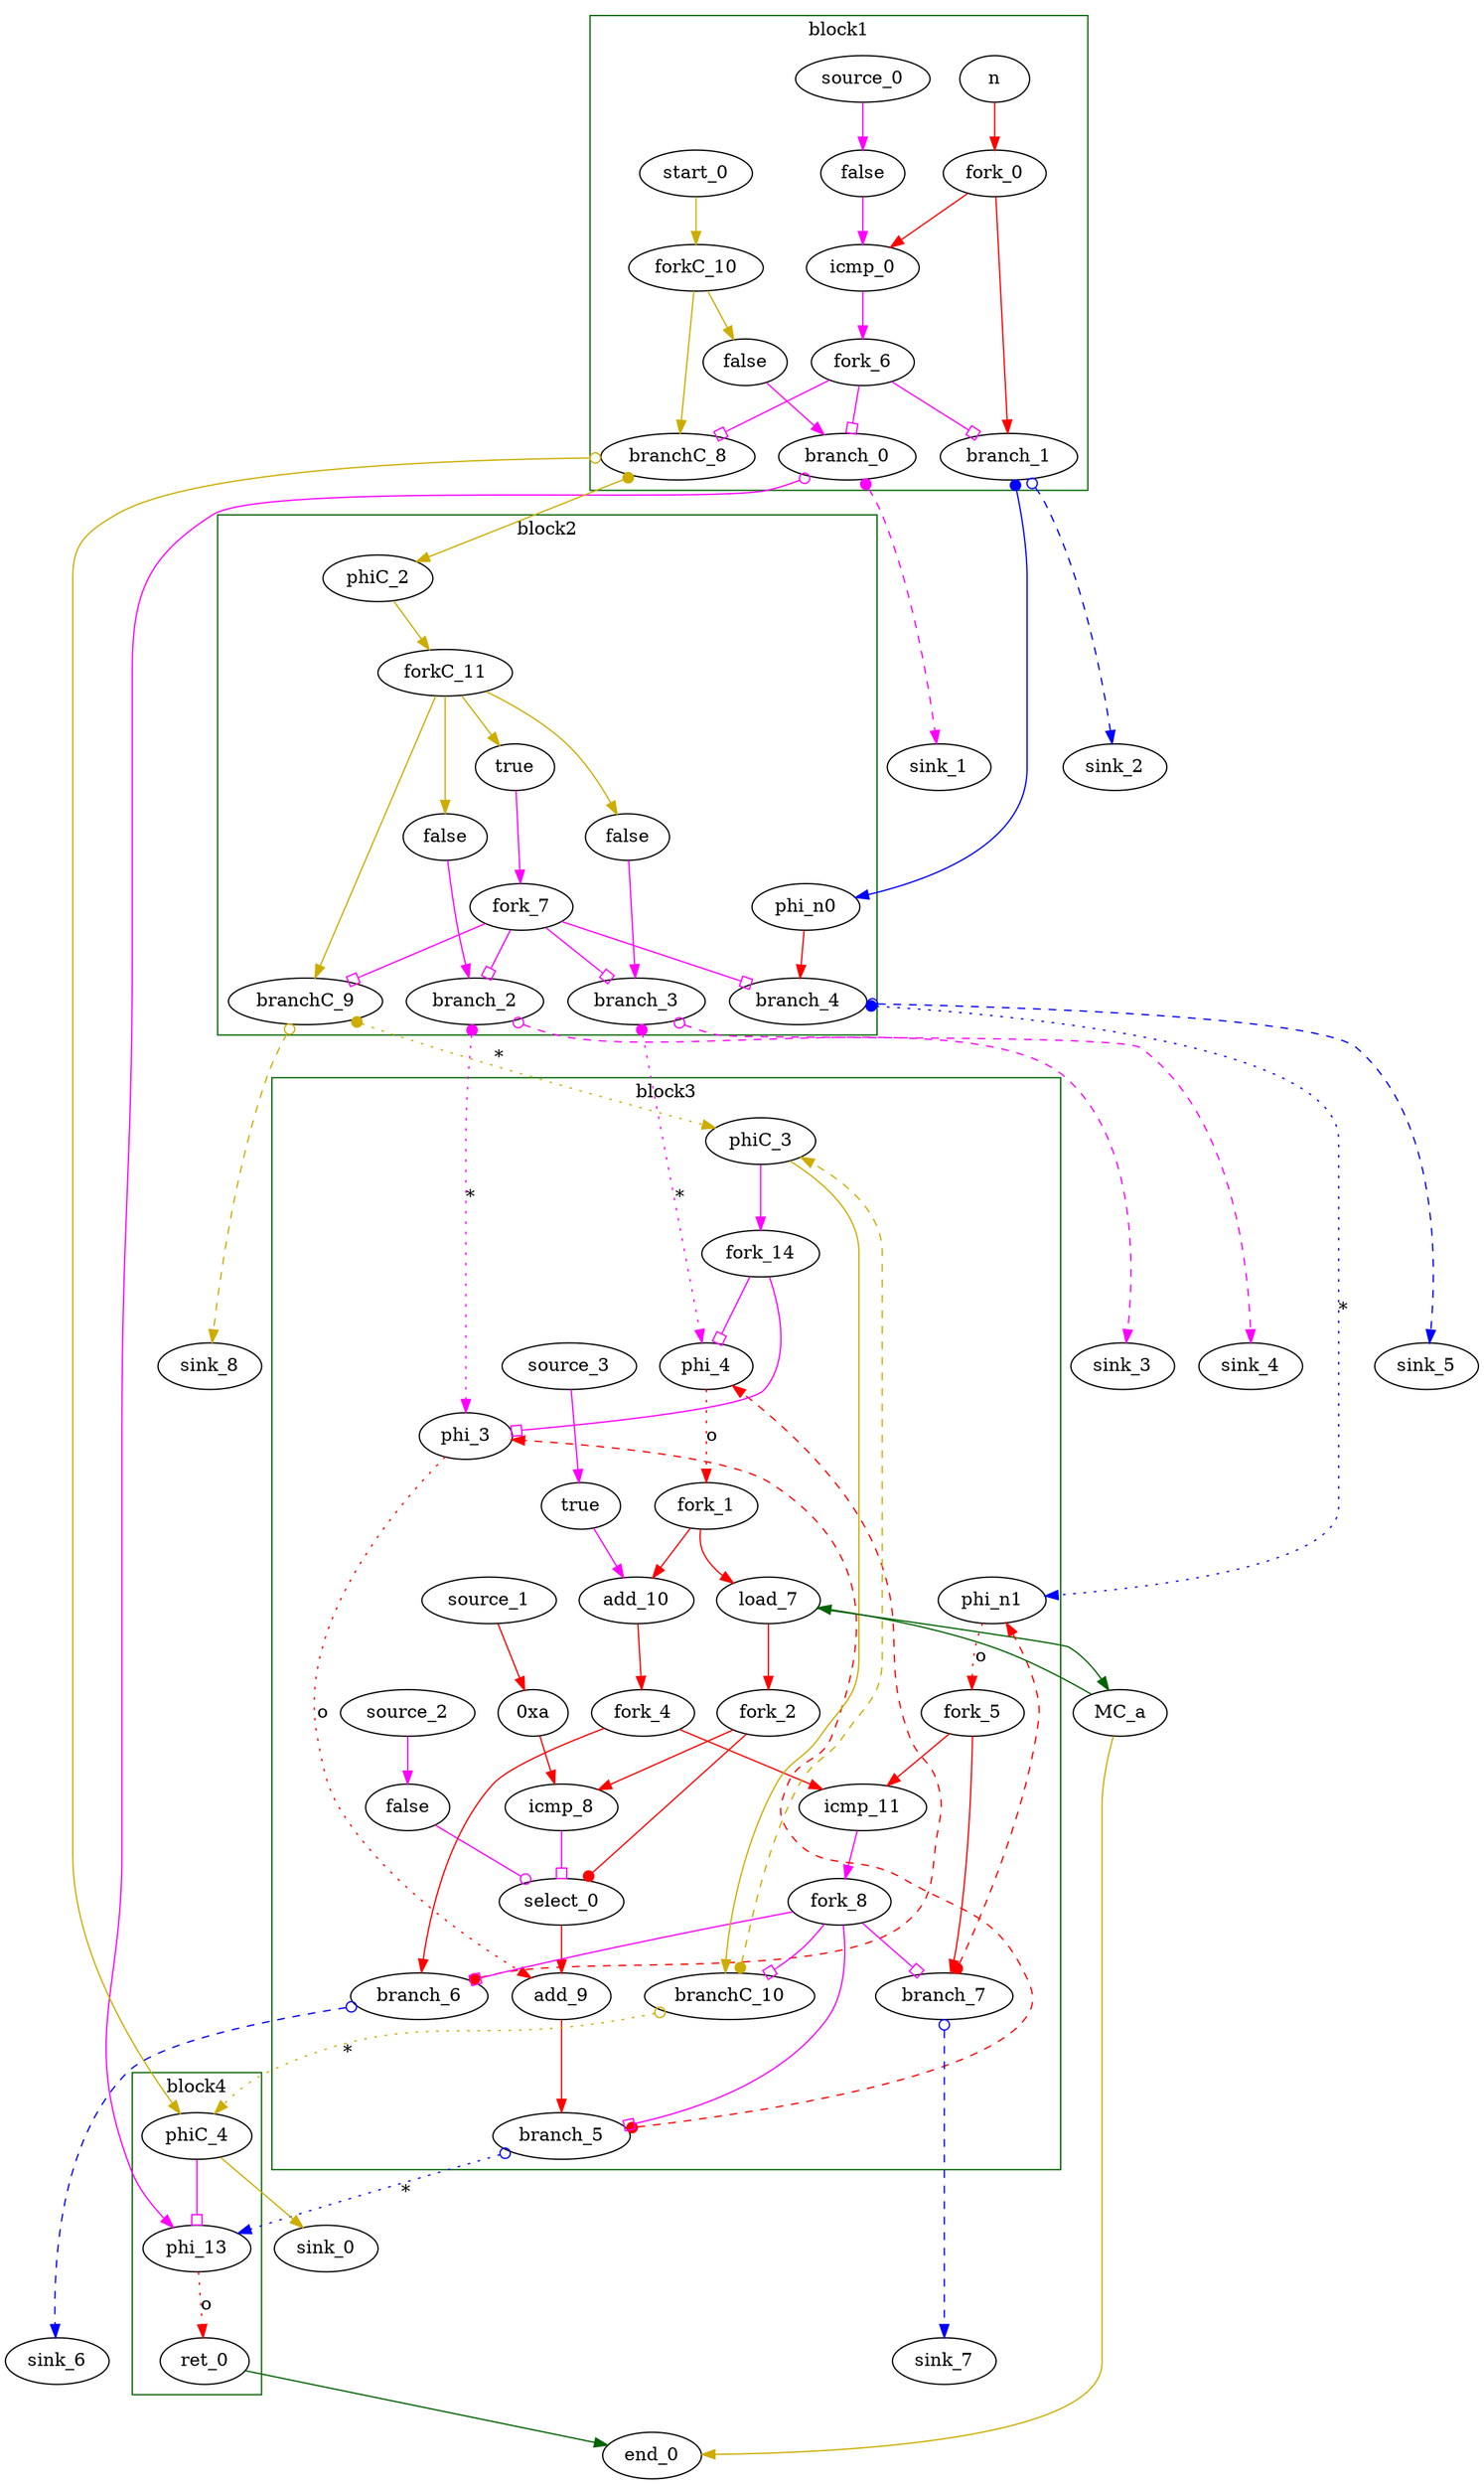 // Number of blocks: 63
// Number of channels: 86
Digraph G {

  // Blocks
subgraph cluster_1 {
color = "darkgreen"
label = "block1"
  n [type=Entry, in="in1:32", out="out1:32", bbID = 1,  shape=oval];
  cst_0 [type=Constant, in="in1:1", out="out1:1", bbID = 1, value="0x0", label=false,  shape=oval];
  icmp_0 [type=Operator, in="in1:32 in2:32", out="out1:1", op = "icmp_sgt_op", delay=3.439, bbID = 1,  shape=oval];
  cst_6 [type=Constant, in="in1:1", out="out1:1", bbID = 1, value="0x0", label=false,  shape=oval];
  fork_0 [type=Fork, in="in1:32", out="out1:32 out2:32", bbID = 1,  shape=oval];
  branch_0 [type=Branch, in="in1:1 in2?:1", out="out1+:1 out2-:1", bbID = 1,  shape=oval];
  branch_1 [type=Branch, in="in1:32 in2?:1", out="out1+:32 out2-:32", bbID = 1,  shape=oval];
  fork_6 [type=Fork, in="in1:1", out="out1:1 out2:1 out3:1", bbID = 1,  shape=oval];
  start_0 [type=Entry, in="in1:0", out="out1:0", bbID = 1,  shape=oval];
  forkC_10 [type=Fork, in="in1:0", out="out1:0 out2:0", bbID = 1,  shape=oval];
  branchC_8 [type=Branch, in="in1:0 in2?:1", out="out1+:0 out2-:0", bbID = 1,  shape=oval];
  source_0 [type=Source, out="out1:1", bbID = 1,  shape=oval];
}
subgraph cluster_2 {
color = "darkgreen"
label = "block2"
  brCst_block2 [type=Constant, in="in1:1", out="out1:1", bbID = 2, value="0x1", label=true,  shape=oval];
  cst_1 [type=Constant, in="in1:1", out="out1:1", bbID = 2, value="0x0", label=false,  shape=oval];
  cst_2 [type=Constant, in="in1:1", out="out1:1", bbID = 2, value="0x0", label=false,  shape=oval];
  phi_n0 [type=Merge, in="in1:32", out="out1:32", bbID = 2,  shape=oval];
  branch_2 [type=Branch, in="in1:1 in2?:1", out="out1+:1 out2-:1", bbID = 2,  shape=oval];
  branch_3 [type=Branch, in="in1:1 in2?:1", out="out1+:1 out2-:1", bbID = 2,  shape=oval];
  branch_4 [type=Branch, in="in1:32 in2?:1", out="out1+:32 out2-:32", bbID = 2,  shape=oval];
  fork_7 [type=Fork, in="in1:1", out="out1:1 out2:1 out3:1 out4:1", bbID = 2,  shape=oval];
  phiC_2 [type=Merge, in="in1:0", out="out1:0", bbID = 2,  shape=oval];
  forkC_11 [type=Fork, in="in1:0", out="out1:0 out2:0 out3:0 out4:0", bbID = 2,  shape=oval];
  branchC_9 [type=Branch, in="in1:0 in2?:1", out="out1+:0 out2-:0", bbID = 2,  shape=oval];
}
subgraph cluster_3 {
color = "darkgreen"
label = "block3"
  phi_3 [type=Mux, in="in1?:1 in2:32 in3:32", out="out1:32", delay=1.624, bbID = 3,  shape=oval];
  phi_4 [type=Mux, in="in1?:1 in2:31 in3:31", out="out1:31", delay=1.624, bbID = 3,  shape=oval];
  load_7 [type=Operator, in="in1:32 in2:31", out="out1:32 out2:31", op = "mc_load_op", delay=7.999, latency=2, bbID = 3, portID = 0, offset = 0,  shape=oval];
  cst_3 [type=Constant, in="in1:4", out="out1:4", bbID = 3, value="0xa", label="0xa",  shape=oval];
  icmp_8 [type=Operator, in="in1:32 in2:32", out="out1:1", op = "icmp_sgt_op", delay=3.439, bbID = 3,  shape=oval];
  cst_4 [type=Constant, in="in1:1", out="out1:1", bbID = 3, value="0x0", label=false,  shape=oval];
  select_0 [type=Operator, in="in1?:1 in2+:32 in3-:32", out="out1:32", op = "select_op", bbID = 3,  shape=oval];
  add_9 [type=Operator, in="in1:32 in2:32", out="out1:32", op = "add_op", delay=3.146, bbID = 3,  shape=oval];
  cst_5 [type=Constant, in="in1:1", out="out1:1", bbID = 3, value="0x1", label=true,  shape=oval];
  add_10 [type=Operator, in="in1:31 in2:31", out="out1:31", op = "add_op", delay=3.146, bbID = 3,  shape=oval];
  icmp_11 [type=Operator, in="in1:32 in2:32", out="out1:1", op = "icmp_slt_op", delay=3.439, bbID = 3,  shape=oval];
  phi_n1 [type=Merge, in="in1:32 in2:32", out="out1:32", delay=1.624, bbID = 3,  shape=oval];
  fork_1 [type=Fork, in="in1:31", out="out1:31 out2:31", bbID = 3,  shape=oval];
  fork_2 [type=Fork, in="in1:32", out="out1:32 out2:32", bbID = 3,  shape=oval];
  fork_4 [type=Fork, in="in1:31", out="out1:31 out2:31", bbID = 3,  shape=oval];
  fork_5 [type=Fork, in="in1:32", out="out1:32 out2:32", bbID = 3,  shape=oval];
  branch_5 [type=Branch, in="in1:32 in2?:1", out="out1+:32 out2-:32", bbID = 3,  shape=oval];
  branch_6 [type=Branch, in="in1:31 in2?:1", out="out1+:31 out2-:31", bbID = 3,  shape=oval];
  branch_7 [type=Branch, in="in1:32 in2?:1", out="out1+:32 out2-:32", bbID = 3,  shape=oval];
  fork_8 [type=Fork, in="in1:1", out="out1:1 out2:1 out3:1 out4:1", bbID = 3,  shape=oval];
  phiC_3 [type=CntrlMerge, in="in1:0 in2:0", out="out1:0 out2?:1", bbID = 3,  shape=oval];
  branchC_10 [type=Branch, in="in1:0 in2?:1", out="out1+:0 out2-:0", bbID = 3,  shape=oval];
  source_1 [type=Source, out="out1:4", bbID = 3,  shape=oval];
  source_2 [type=Source, out="out1:1", bbID = 3,  shape=oval];
  source_3 [type=Source, out="out1:1", bbID = 3,  shape=oval];
  fork_14 [type=Fork, in="in1:1", out="out1:1 out2:1", bbID = 3,  shape=oval];
}
subgraph cluster_4 {
color = "darkgreen"
label = "block4"
  phi_13 [type=Mux, in="in1?:1 in2:32 in3:32", out="out1:32", delay=1.624, bbID = 4,  shape=oval];
  ret_0 [type=Operator, in="in1:32", out="out1:32", op = "ret_op", bbID = 4,  shape=oval];
  phiC_4 [type=CntrlMerge, in="in1:0 in2:0", out="out1:0 out2?:1", bbID = 4,  shape=oval];
}
  MC_a [type=MC, in="in1:31*l0a", out="out1:32*l0d out2:0*e", bbID = 0, memory = "a", bbcount = 0, ldcount = 1, stcount = 0, ];
  end_0 [type=Exit, in="in1:0*e in2:32", out="out1:32", bbID = 0,  shape=oval];
  sink_0 [type=Sink, in="in1:0", bbID = 0,  shape=oval];
  sink_1 [type=Sink, in="in1:1", bbID = 0,  shape=oval];
  sink_2 [type=Sink, in="in1:32", bbID = 0,  shape=oval];
  sink_3 [type=Sink, in="in1:1", bbID = 0,  shape=oval];
  sink_4 [type=Sink, in="in1:1", bbID = 0,  shape=oval];
  sink_5 [type=Sink, in="in1:32", bbID = 0,  shape=oval];
  sink_6 [type=Sink, in="in1:31", bbID = 0,  shape=oval];
  sink_7 [type=Sink, in="in1:32", bbID = 0,  shape=oval];
  sink_8 [type=Sink, in="in1:0", bbID = 0,  shape=oval];

  // Channels
  n -> fork_0 [from=out1, to=in1, arrowhead=normal, color=red];
  cst_0 -> icmp_0 [from=out1, to=in2, arrowhead=normal, color=magenta];
  icmp_0 -> fork_6 [from=out1, to=in1, arrowhead=normal, color=magenta];
  brCst_block2 -> fork_7 [from=out1, to=in1, arrowhead=normal, color=magenta];
  cst_1 -> branch_2 [from=out1, to=in1, arrowhead=normal, color=magenta];
  phi_3 -> add_9 [from=out1, to=in1, arrowhead=normal, color=red, slots=1, style=dotted, label="o", transparent=true];
  cst_2 -> branch_3 [from=out1, to=in1, arrowhead=normal, color=magenta];
  phi_4 -> fork_1 [from=out1, to=in1, arrowhead=normal, color=red, slots=1, style=dotted, label="o", transparent=true];
  load_7 -> fork_2 [from=out1, to=in1, arrowhead=normal, color=red];
  load_7 -> MC_a [from=out2, to=in1, arrowhead=normal, color=darkgreen];
  cst_3 -> icmp_8 [from=out1, to=in2, arrowhead=normal, color=red];
  icmp_8 -> select_0 [from=out1, to=in1, arrowhead=obox, color=magenta];
  cst_4 -> select_0 [from=out1, to=in3, arrowhead=odot, color=magenta];
  select_0 -> add_9 [from=out1, to=in2, arrowhead=normal, color=red];
  add_9 -> branch_5 [from=out1, to=in1, arrowhead=normal, color=red];
  cst_5 -> add_10 [from=out1, to=in2, arrowhead=normal, color=magenta];
  add_10 -> fork_4 [from=out1, to=in1, arrowhead=normal, color=red];
  icmp_11 -> fork_8 [from=out1, to=in1, arrowhead=normal, color=magenta];
  cst_6 -> branch_0 [from=out1, to=in1, arrowhead=normal, color=magenta];
  phi_13 -> ret_0 [from=out1, to=in1, arrowhead=normal, color=red, slots=1, style=dotted, label="o", transparent=true];
  ret_0 -> end_0 [from=out1, to=in2, arrowhead=normal, color=darkgreen];
  phi_n0 -> branch_4 [from=out1, to=in1, arrowhead=normal, color=red];
  phi_n1 -> fork_5 [from=out1, to=in1, arrowhead=normal, color=red, slots=1, style=dotted, label="o", transparent=true];
  fork_0 -> icmp_0 [from=out1, to=in1, arrowhead=normal, color=red];
  fork_0 -> branch_1 [from=out2, to=in1, arrowhead=normal, color=red];
  fork_1 -> load_7 [from=out2, to=in2, arrowhead=normal, color=red];
  fork_1 -> add_10 [from=out1, to=in1, arrowhead=normal, color=red];
  fork_2 -> icmp_8 [from=out1, to=in1, arrowhead=normal, color=red];
  fork_2 -> select_0 [from=out2, to=in2, arrowhead=dot, color=red];
  fork_4 -> icmp_11 [from=out1, to=in1, arrowhead=normal, color=red];
  fork_4 -> branch_6 [from=out2, to=in1, arrowhead=normal, color=red];
  fork_5 -> icmp_11 [from=out1, to=in2, arrowhead=normal, color=red];
  fork_5 -> branch_7 [from=out2, to=in1, arrowhead=normal, color=red];
  branch_0 -> phi_13 [from=out2, to=in2, dir=both, arrowtail=odot, arrowhead=normal, color=magenta];
  branch_0 -> sink_1 [from=out1, to=in1, dir=both, arrowtail=dot, arrowhead=normal, color=magenta, style=dashed, minlen = 3];
  branch_1 -> phi_n0 [from=out1, to=in1, dir=both, arrowtail=dot, arrowhead=normal, color=blue];
  branch_1 -> sink_2 [from=out2, to=in1, dir=both, arrowtail=odot, arrowhead=normal, color=blue, style=dashed, minlen = 3];
  fork_6 -> branch_0 [from=out2, to=in2, arrowhead=obox, color=magenta];
  fork_6 -> branch_1 [from=out1, to=in2, arrowhead=obox, color=magenta];
  fork_6 -> branchC_8 [from=out3, to=in2, arrowhead=obox, color=magenta];
  branch_2 -> phi_3 [from=out1, to=in2, dir=both, arrowtail=dot, arrowhead=normal, color=magenta, slots=1, style=dotted, label="*", transparent=false];
  branch_2 -> sink_3 [from=out2, to=in1, dir=both, arrowtail=odot, arrowhead=normal, color=magenta, style=dashed, minlen = 3];
  branch_3 -> phi_4 [from=out1, to=in2, dir=both, arrowtail=dot, arrowhead=normal, color=magenta, slots=1, style=dotted, label="*", transparent=false];
  branch_3 -> sink_4 [from=out2, to=in1, dir=both, arrowtail=odot, arrowhead=normal, color=magenta, style=dashed, minlen = 3];
  branch_4 -> phi_n1 [from=out1, to=in1, dir=both, arrowtail=dot, arrowhead=normal, color=blue, slots=1, style=dotted, label="*", transparent=false];
  branch_4 -> sink_5 [from=out2, to=in1, dir=both, arrowtail=odot, arrowhead=normal, color=blue, style=dashed, minlen = 3];
  fork_7 -> branch_2 [from=out3, to=in2, arrowhead=obox, color=magenta];
  fork_7 -> branch_3 [from=out2, to=in2, arrowhead=obox, color=magenta];
  fork_7 -> branch_4 [from=out1, to=in2, arrowhead=obox, color=magenta];
  fork_7 -> branchC_9 [from=out4, to=in2, arrowhead=obox, color=magenta];
  branch_5 -> phi_3 [from=out1, to=in3, dir=both, arrowtail=dot, arrowhead=normal, color=red, constraint=false, style=dashed, minlen = 3];
  branch_5 -> phi_13 [from=out2, to=in3, dir=both, arrowtail=odot, arrowhead=normal, color=blue, slots=1, style=dotted, label="*", transparent=false];
  branch_6 -> phi_4 [from=out1, to=in3, dir=both, arrowtail=dot, arrowhead=normal, color=red, constraint=false, style=dashed, minlen = 3];
  branch_6 -> sink_6 [from=out2, to=in1, dir=both, arrowtail=odot, arrowhead=normal, color=blue, style=dashed, minlen = 3];
  branch_7 -> phi_n1 [from=out1, to=in2, dir=both, arrowtail=dot, arrowhead=normal, color=red, constraint=false, style=dashed, minlen = 3];
  branch_7 -> sink_7 [from=out2, to=in1, dir=both, arrowtail=odot, arrowhead=normal, color=blue, style=dashed, minlen = 3];
  fork_8 -> branch_5 [from=out3, to=in2, arrowhead=obox, color=magenta];
  fork_8 -> branch_6 [from=out2, to=in2, arrowhead=obox, color=magenta];
  fork_8 -> branch_7 [from=out1, to=in2, arrowhead=obox, color=magenta];
  fork_8 -> branchC_10 [from=out4, to=in2, arrowhead=obox, color=magenta];
  MC_a -> load_7 [from=out1, to=in1, arrowhead=normal, color=darkgreen];
  MC_a -> end_0 [from=out2, to=in1, arrowhead=normal, color=gold3];
  start_0 -> forkC_10 [from=out1, to=in1, arrowhead=normal, color=gold3];
  forkC_10 -> cst_6 [from=out1, to=in1, arrowhead=normal, color=gold3];
  forkC_10 -> branchC_8 [from=out2, to=in1, arrowhead=normal, color=gold3];
  branchC_8 -> phiC_2 [from=out1, to=in1, dir=both, arrowtail=dot, arrowhead=normal, color=gold3];
  branchC_8 -> phiC_4 [from=out2, to=in1, dir=both, arrowtail=odot, arrowhead=normal, color=gold3];
  phiC_2 -> forkC_11 [from=out1, to=in1, arrowhead=normal, color=gold3];
  forkC_11 -> brCst_block2 [from=out4, to=in1, arrowhead=normal, color=gold3];
  forkC_11 -> cst_1 [from=out1, to=in1, arrowhead=normal, color=gold3];
  forkC_11 -> cst_2 [from=out2, to=in1, arrowhead=normal, color=gold3];
  forkC_11 -> branchC_9 [from=out3, to=in1, arrowhead=normal, color=gold3];
  branchC_9 -> phiC_3 [from=out1, to=in1, dir=both, arrowtail=dot, arrowhead=normal, color=gold3, slots=1, style=dotted, label="*", transparent=false];
  branchC_9 -> sink_8 [from=out2, to=in1, dir=both, arrowtail=odot, arrowhead=normal, color=gold3, style=dashed, minlen = 3];
  phiC_3 -> branchC_10 [from=out1, to=in1, arrowhead=normal, color=gold3];
  phiC_3 -> fork_14 [from=out2, to=in1, arrowhead=normal, color=magenta];
  branchC_10 -> phiC_3 [from=out1, to=in2, dir=both, arrowtail=dot, arrowhead=normal, color=gold3, constraint=false, style=dashed, minlen = 3];
  branchC_10 -> phiC_4 [from=out2, to=in2, dir=both, arrowtail=odot, arrowhead=normal, color=gold3, slots=1, style=dotted, label="*", transparent=false];
  phiC_4 -> phi_13 [from=out2, to=in1, arrowhead=obox, color=magenta];
  phiC_4 -> sink_0 [from=out1, to=in1, arrowhead=normal, color=gold3];
  source_0 -> cst_0 [from=out1, to=in1, arrowhead=normal, color=magenta];
  source_1 -> cst_3 [from=out1, to=in1, arrowhead=normal, color=red];
  source_2 -> cst_4 [from=out1, to=in1, arrowhead=normal, color=magenta];
  source_3 -> cst_5 [from=out1, to=in1, arrowhead=normal, color=magenta];
  fork_14 -> phi_3 [from=out1, to=in1, arrowhead=obox, color=magenta];
  fork_14 -> phi_4 [from=out2, to=in1, arrowhead=obox, color=magenta];
}
